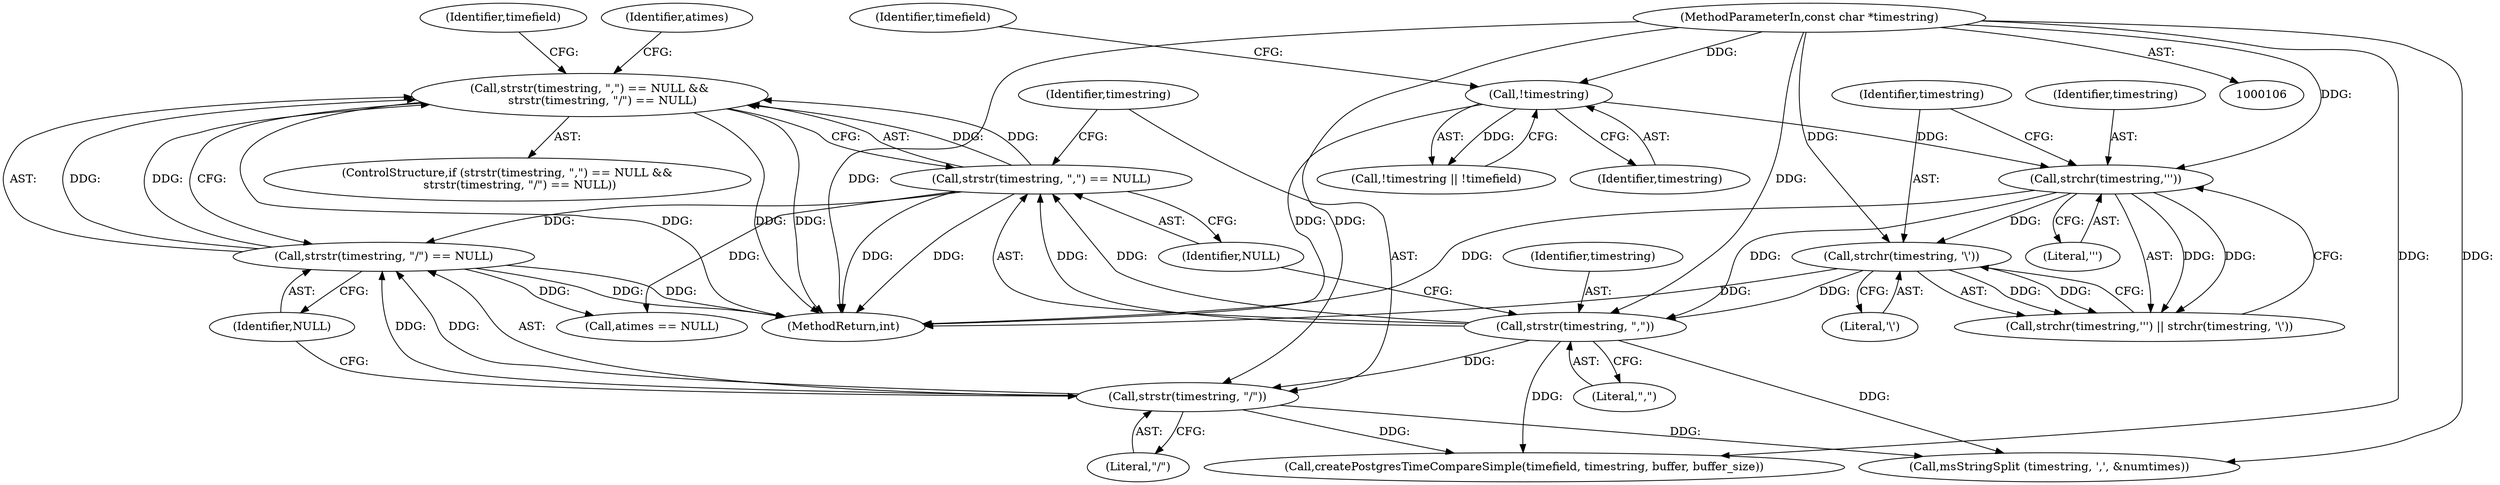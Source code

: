 digraph "0_mapserver_3a10f6b829297dae63492a8c63385044bc6953ed@API" {
"1000171" [label="(Call,strstr(timestring, \",\") == NULL &&\n       strstr(timestring, \"/\") == NULL)"];
"1000172" [label="(Call,strstr(timestring, \",\") == NULL)"];
"1000173" [label="(Call,strstr(timestring, \",\"))"];
"1000157" [label="(Call,strchr(timestring,'\''))"];
"1000149" [label="(Call,!timestring)"];
"1000108" [label="(MethodParameterIn,const char *timestring)"];
"1000160" [label="(Call,strchr(timestring, '\\'))"];
"1000177" [label="(Call,strstr(timestring, \"/\") == NULL)"];
"1000178" [label="(Call,strstr(timestring, \"/\"))"];
"1000150" [label="(Identifier,timestring)"];
"1000175" [label="(Literal,\",\")"];
"1000180" [label="(Literal,\"/\")"];
"1000162" [label="(Literal,'\\')"];
"1000161" [label="(Identifier,timestring)"];
"1000181" [label="(Identifier,NULL)"];
"1000184" [label="(Identifier,timefield)"];
"1000176" [label="(Identifier,NULL)"];
"1000160" [label="(Call,strchr(timestring, '\\'))"];
"1000159" [label="(Literal,'\'')"];
"1000191" [label="(Identifier,atimes)"];
"1000177" [label="(Call,strstr(timestring, \"/\") == NULL)"];
"1000183" [label="(Call,createPostgresTimeCompareSimple(timefield, timestring, buffer, buffer_size))"];
"1000174" [label="(Identifier,timestring)"];
"1000171" [label="(Call,strstr(timestring, \",\") == NULL &&\n       strstr(timestring, \"/\") == NULL)"];
"1000369" [label="(MethodReturn,int)"];
"1000157" [label="(Call,strchr(timestring,'\''))"];
"1000156" [label="(Call,strchr(timestring,'\'') || strchr(timestring, '\\'))"];
"1000173" [label="(Call,strstr(timestring, \",\"))"];
"1000179" [label="(Identifier,timestring)"];
"1000192" [label="(Call,msStringSplit (timestring, ',', &numtimes))"];
"1000152" [label="(Identifier,timefield)"];
"1000170" [label="(ControlStructure,if (strstr(timestring, \",\") == NULL &&\n       strstr(timestring, \"/\") == NULL))"];
"1000178" [label="(Call,strstr(timestring, \"/\"))"];
"1000199" [label="(Call,atimes == NULL)"];
"1000108" [label="(MethodParameterIn,const char *timestring)"];
"1000149" [label="(Call,!timestring)"];
"1000158" [label="(Identifier,timestring)"];
"1000148" [label="(Call,!timestring || !timefield)"];
"1000172" [label="(Call,strstr(timestring, \",\") == NULL)"];
"1000171" -> "1000170"  [label="AST: "];
"1000171" -> "1000172"  [label="CFG: "];
"1000171" -> "1000177"  [label="CFG: "];
"1000172" -> "1000171"  [label="AST: "];
"1000177" -> "1000171"  [label="AST: "];
"1000184" -> "1000171"  [label="CFG: "];
"1000191" -> "1000171"  [label="CFG: "];
"1000171" -> "1000369"  [label="DDG: "];
"1000171" -> "1000369"  [label="DDG: "];
"1000171" -> "1000369"  [label="DDG: "];
"1000172" -> "1000171"  [label="DDG: "];
"1000172" -> "1000171"  [label="DDG: "];
"1000177" -> "1000171"  [label="DDG: "];
"1000177" -> "1000171"  [label="DDG: "];
"1000172" -> "1000176"  [label="CFG: "];
"1000173" -> "1000172"  [label="AST: "];
"1000176" -> "1000172"  [label="AST: "];
"1000179" -> "1000172"  [label="CFG: "];
"1000172" -> "1000369"  [label="DDG: "];
"1000172" -> "1000369"  [label="DDG: "];
"1000173" -> "1000172"  [label="DDG: "];
"1000173" -> "1000172"  [label="DDG: "];
"1000172" -> "1000177"  [label="DDG: "];
"1000172" -> "1000199"  [label="DDG: "];
"1000173" -> "1000175"  [label="CFG: "];
"1000174" -> "1000173"  [label="AST: "];
"1000175" -> "1000173"  [label="AST: "];
"1000176" -> "1000173"  [label="CFG: "];
"1000157" -> "1000173"  [label="DDG: "];
"1000160" -> "1000173"  [label="DDG: "];
"1000108" -> "1000173"  [label="DDG: "];
"1000173" -> "1000178"  [label="DDG: "];
"1000173" -> "1000183"  [label="DDG: "];
"1000173" -> "1000192"  [label="DDG: "];
"1000157" -> "1000156"  [label="AST: "];
"1000157" -> "1000159"  [label="CFG: "];
"1000158" -> "1000157"  [label="AST: "];
"1000159" -> "1000157"  [label="AST: "];
"1000161" -> "1000157"  [label="CFG: "];
"1000156" -> "1000157"  [label="CFG: "];
"1000157" -> "1000369"  [label="DDG: "];
"1000157" -> "1000156"  [label="DDG: "];
"1000157" -> "1000156"  [label="DDG: "];
"1000149" -> "1000157"  [label="DDG: "];
"1000108" -> "1000157"  [label="DDG: "];
"1000157" -> "1000160"  [label="DDG: "];
"1000149" -> "1000148"  [label="AST: "];
"1000149" -> "1000150"  [label="CFG: "];
"1000150" -> "1000149"  [label="AST: "];
"1000152" -> "1000149"  [label="CFG: "];
"1000148" -> "1000149"  [label="CFG: "];
"1000149" -> "1000369"  [label="DDG: "];
"1000149" -> "1000148"  [label="DDG: "];
"1000108" -> "1000149"  [label="DDG: "];
"1000108" -> "1000106"  [label="AST: "];
"1000108" -> "1000369"  [label="DDG: "];
"1000108" -> "1000160"  [label="DDG: "];
"1000108" -> "1000178"  [label="DDG: "];
"1000108" -> "1000183"  [label="DDG: "];
"1000108" -> "1000192"  [label="DDG: "];
"1000160" -> "1000156"  [label="AST: "];
"1000160" -> "1000162"  [label="CFG: "];
"1000161" -> "1000160"  [label="AST: "];
"1000162" -> "1000160"  [label="AST: "];
"1000156" -> "1000160"  [label="CFG: "];
"1000160" -> "1000369"  [label="DDG: "];
"1000160" -> "1000156"  [label="DDG: "];
"1000160" -> "1000156"  [label="DDG: "];
"1000177" -> "1000181"  [label="CFG: "];
"1000178" -> "1000177"  [label="AST: "];
"1000181" -> "1000177"  [label="AST: "];
"1000177" -> "1000369"  [label="DDG: "];
"1000177" -> "1000369"  [label="DDG: "];
"1000178" -> "1000177"  [label="DDG: "];
"1000178" -> "1000177"  [label="DDG: "];
"1000177" -> "1000199"  [label="DDG: "];
"1000178" -> "1000180"  [label="CFG: "];
"1000179" -> "1000178"  [label="AST: "];
"1000180" -> "1000178"  [label="AST: "];
"1000181" -> "1000178"  [label="CFG: "];
"1000178" -> "1000183"  [label="DDG: "];
"1000178" -> "1000192"  [label="DDG: "];
}
